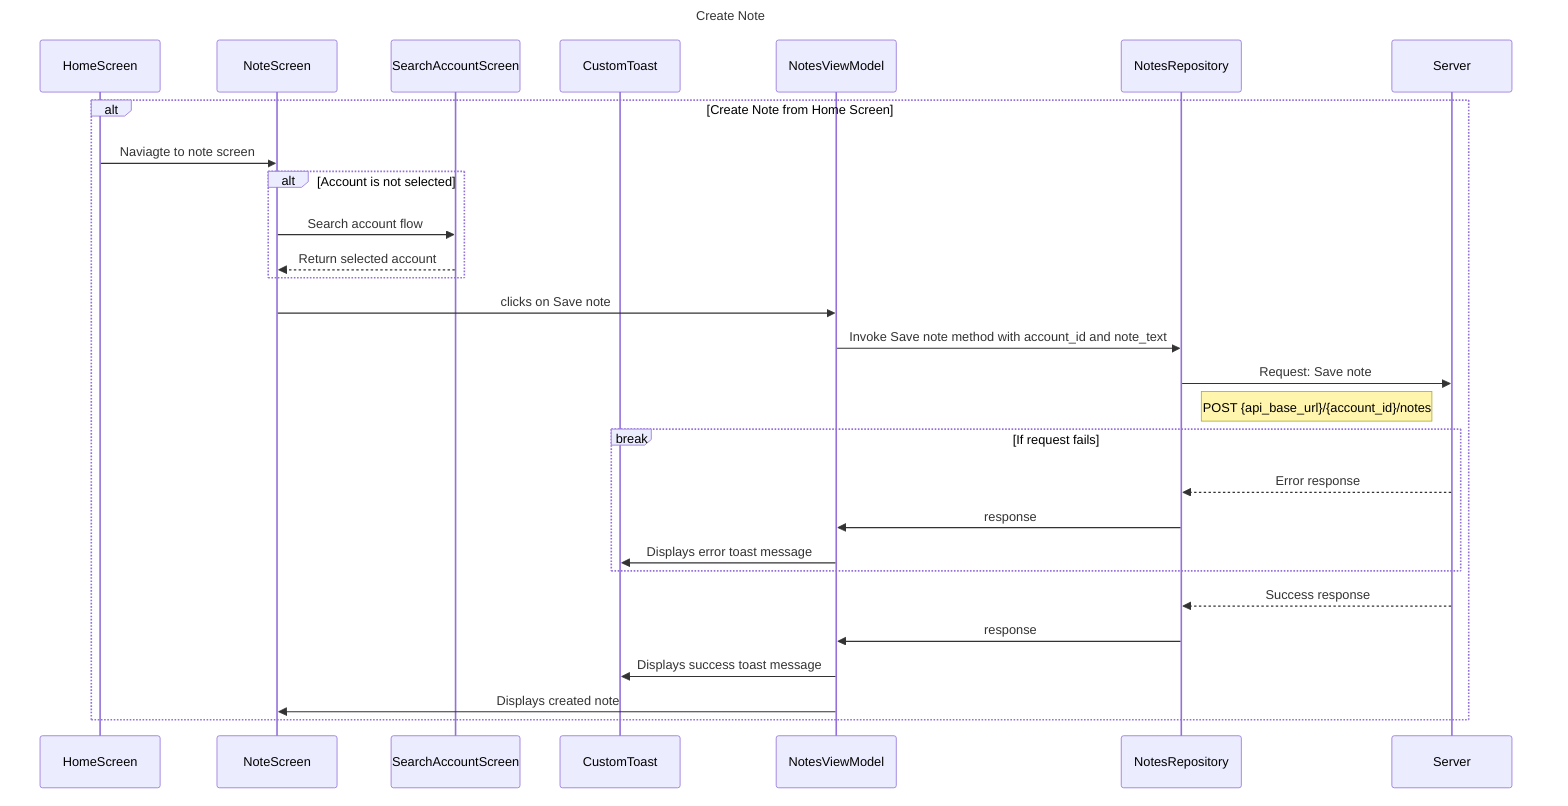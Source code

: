 sequenceDiagram
    title Create Note

    participant HS as HomeScreen
    participant NS as NoteScreen
    participant SAS as SearchAccountScreen
    participant CT as CustomToast
    participant NVM as NotesViewModel
    participant NR as NotesRepository
    participant S as Server

    alt Create Note from Home Screen
        HS->>NS: Naviagte to note screen

       alt  Account is not selected
            NS->>SAS: Search account flow
            SAS-->>NS: Return selected account
        end

        NS->>NVM : clicks on Save note
        NVM->>NR: Invoke Save note method with account_id and note_text
        NR->>S : Request: Save note
        note right of NR: POST {api_base_url}/{account_id}/notes

    break If request fails
        S-->>NR: Error response
        NR->>NVM: response
        NVM->>CT: Displays error toast message
    end
    
    S-->>NR: Success response
    NR->>NVM: response
    NVM->>CT: Displays success toast message
    NVM->>NS: Displays created note

    end